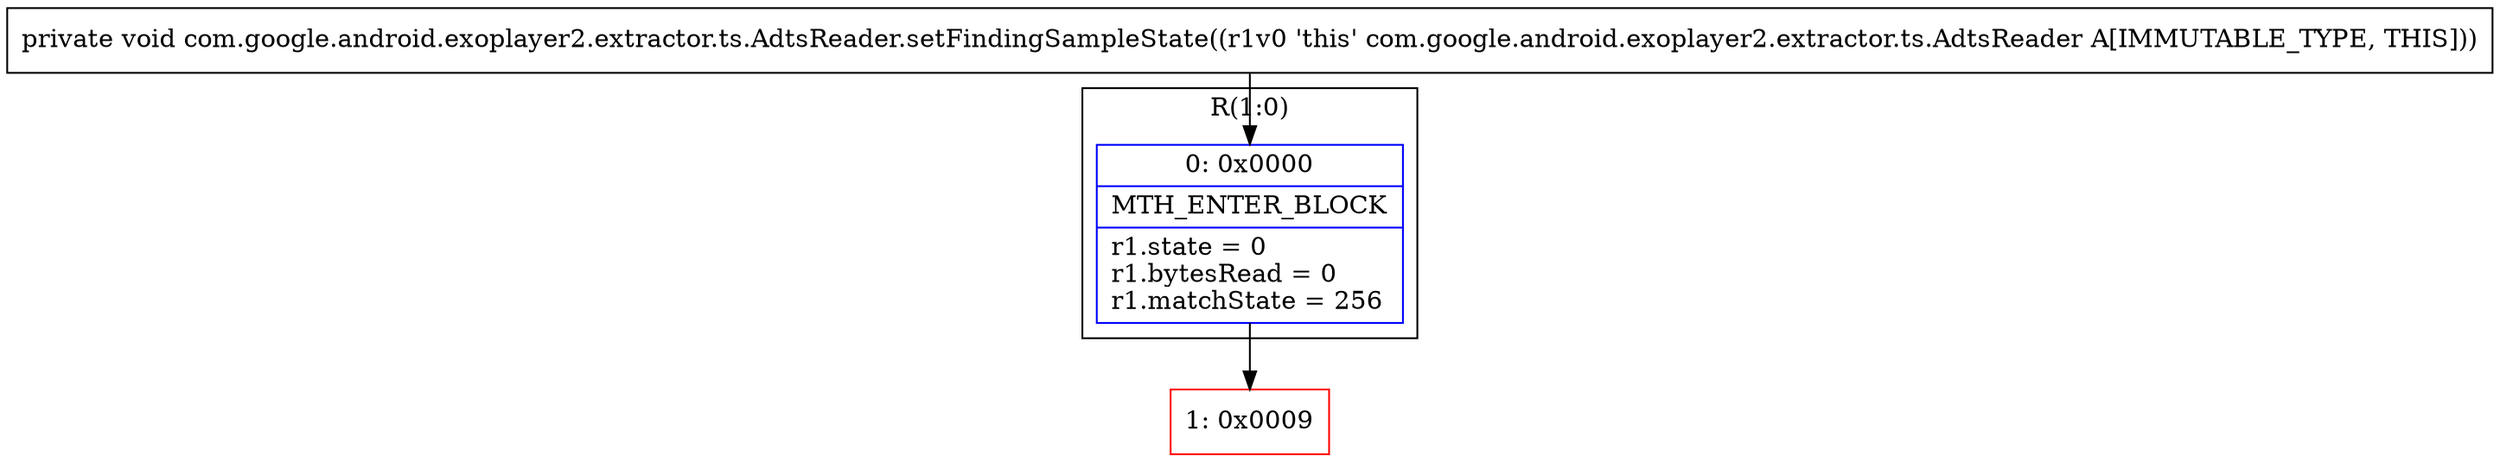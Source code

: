 digraph "CFG forcom.google.android.exoplayer2.extractor.ts.AdtsReader.setFindingSampleState()V" {
subgraph cluster_Region_1219597562 {
label = "R(1:0)";
node [shape=record,color=blue];
Node_0 [shape=record,label="{0\:\ 0x0000|MTH_ENTER_BLOCK\l|r1.state = 0\lr1.bytesRead = 0\lr1.matchState = 256\l}"];
}
Node_1 [shape=record,color=red,label="{1\:\ 0x0009}"];
MethodNode[shape=record,label="{private void com.google.android.exoplayer2.extractor.ts.AdtsReader.setFindingSampleState((r1v0 'this' com.google.android.exoplayer2.extractor.ts.AdtsReader A[IMMUTABLE_TYPE, THIS])) }"];
MethodNode -> Node_0;
Node_0 -> Node_1;
}

